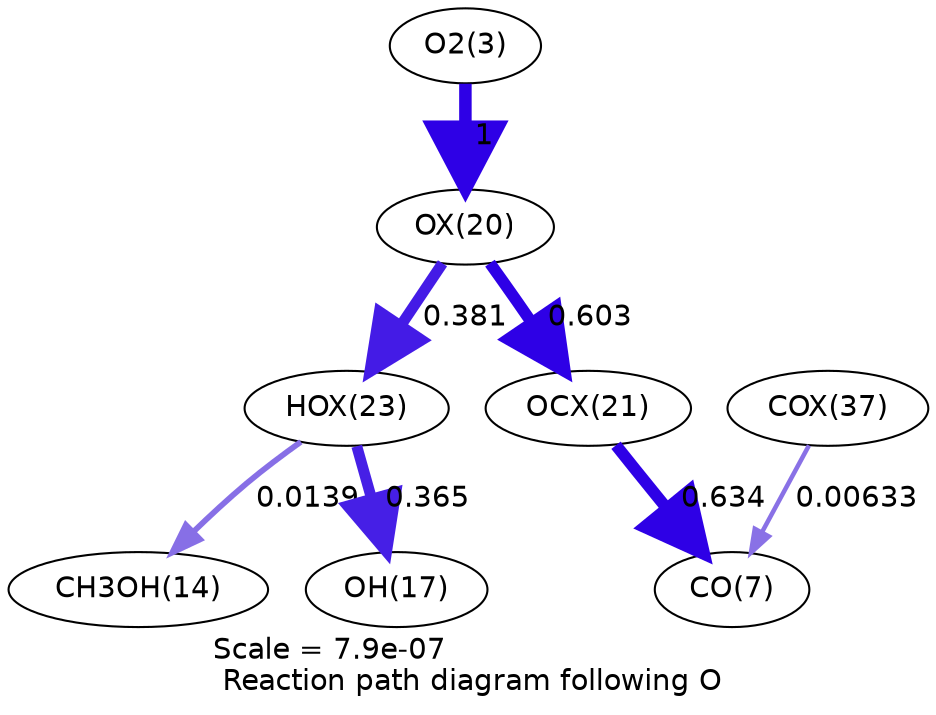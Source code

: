 digraph reaction_paths {
center=1;
s5 -> s40[fontname="Helvetica", penwidth=6, arrowsize=3, color="0.7, 1.5, 0.9"
, label=" 1"];
s40 -> s43[fontname="Helvetica", penwidth=5.27, arrowsize=2.64, color="0.7, 0.881, 0.9"
, label=" 0.381"];
s40 -> s41[fontname="Helvetica", penwidth=5.62, arrowsize=2.81, color="0.7, 1.1, 0.9"
, label=" 0.603"];
s43 -> s16[fontname="Helvetica", penwidth=2.77, arrowsize=1.39, color="0.7, 0.514, 0.9"
, label=" 0.0139"];
s43 -> s19[fontname="Helvetica", penwidth=5.24, arrowsize=2.62, color="0.7, 0.865, 0.9"
, label=" 0.365"];
s41 -> s9[fontname="Helvetica", penwidth=5.66, arrowsize=2.83, color="0.7, 1.13, 0.9"
, label=" 0.634"];
s52 -> s9[fontname="Helvetica", penwidth=2.18, arrowsize=1.09, color="0.7, 0.506, 0.9"
, label=" 0.00633"];
s5 [ fontname="Helvetica", label="O2(3)"];
s9 [ fontname="Helvetica", label="CO(7)"];
s16 [ fontname="Helvetica", label="CH3OH(14)"];
s19 [ fontname="Helvetica", label="OH(17)"];
s40 [ fontname="Helvetica", label="OX(20)"];
s41 [ fontname="Helvetica", label="OCX(21)"];
s43 [ fontname="Helvetica", label="HOX(23)"];
s52 [ fontname="Helvetica", label="COX(37)"];
 label = "Scale = 7.9e-07\l Reaction path diagram following O";
 fontname = "Helvetica";
}
